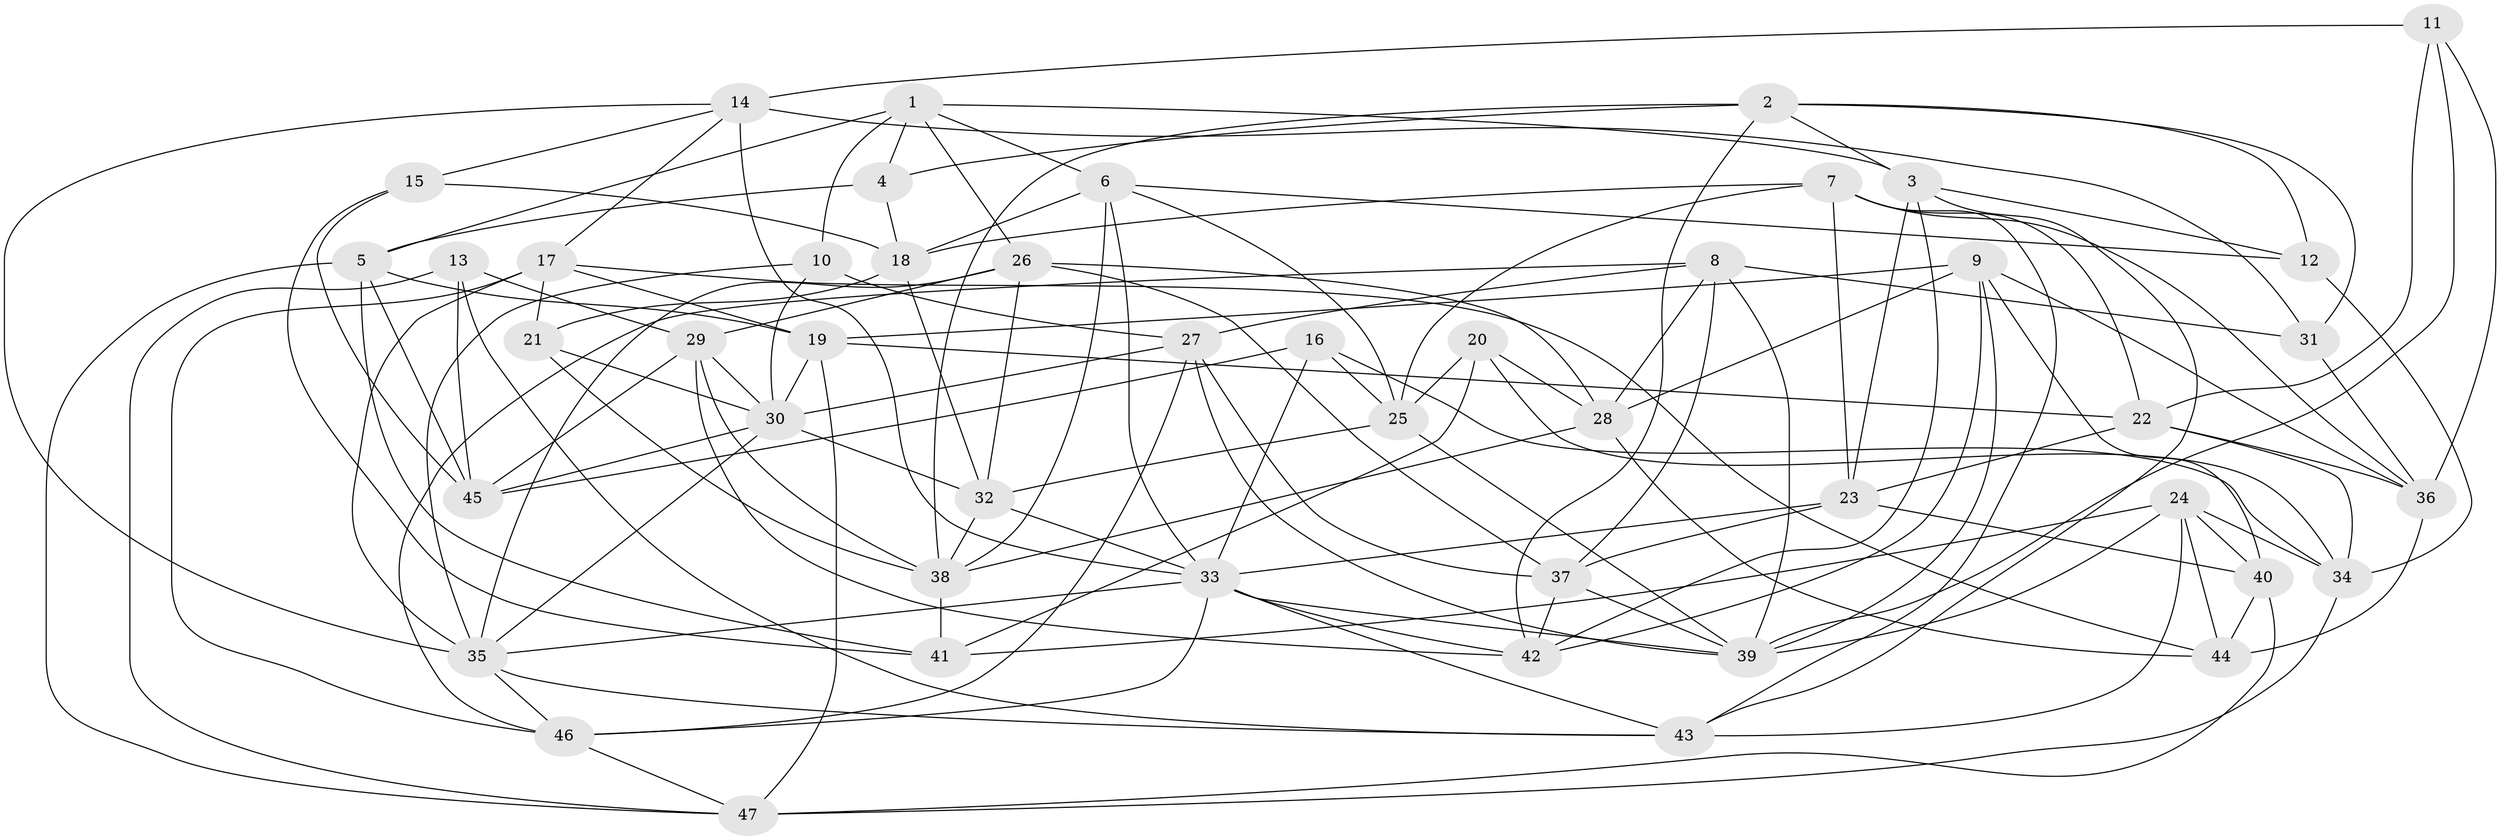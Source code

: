 // original degree distribution, {4: 1.0}
// Generated by graph-tools (version 1.1) at 2025/50/03/09/25 03:50:50]
// undirected, 47 vertices, 135 edges
graph export_dot {
graph [start="1"]
  node [color=gray90,style=filled];
  1;
  2;
  3;
  4;
  5;
  6;
  7;
  8;
  9;
  10;
  11;
  12;
  13;
  14;
  15;
  16;
  17;
  18;
  19;
  20;
  21;
  22;
  23;
  24;
  25;
  26;
  27;
  28;
  29;
  30;
  31;
  32;
  33;
  34;
  35;
  36;
  37;
  38;
  39;
  40;
  41;
  42;
  43;
  44;
  45;
  46;
  47;
  1 -- 3 [weight=1.0];
  1 -- 4 [weight=1.0];
  1 -- 5 [weight=1.0];
  1 -- 6 [weight=1.0];
  1 -- 10 [weight=1.0];
  1 -- 26 [weight=1.0];
  2 -- 3 [weight=1.0];
  2 -- 4 [weight=1.0];
  2 -- 12 [weight=1.0];
  2 -- 31 [weight=1.0];
  2 -- 38 [weight=1.0];
  2 -- 42 [weight=1.0];
  3 -- 12 [weight=1.0];
  3 -- 23 [weight=1.0];
  3 -- 42 [weight=1.0];
  3 -- 43 [weight=1.0];
  4 -- 5 [weight=1.0];
  4 -- 18 [weight=1.0];
  5 -- 19 [weight=1.0];
  5 -- 41 [weight=1.0];
  5 -- 45 [weight=1.0];
  5 -- 47 [weight=1.0];
  6 -- 12 [weight=1.0];
  6 -- 18 [weight=1.0];
  6 -- 25 [weight=1.0];
  6 -- 33 [weight=1.0];
  6 -- 38 [weight=1.0];
  7 -- 18 [weight=1.0];
  7 -- 22 [weight=1.0];
  7 -- 23 [weight=1.0];
  7 -- 25 [weight=1.0];
  7 -- 36 [weight=1.0];
  7 -- 43 [weight=1.0];
  8 -- 27 [weight=1.0];
  8 -- 28 [weight=1.0];
  8 -- 31 [weight=1.0];
  8 -- 37 [weight=1.0];
  8 -- 39 [weight=1.0];
  8 -- 46 [weight=1.0];
  9 -- 19 [weight=1.0];
  9 -- 28 [weight=1.0];
  9 -- 36 [weight=1.0];
  9 -- 39 [weight=1.0];
  9 -- 40 [weight=1.0];
  9 -- 42 [weight=1.0];
  10 -- 27 [weight=1.0];
  10 -- 30 [weight=1.0];
  10 -- 35 [weight=1.0];
  11 -- 14 [weight=1.0];
  11 -- 22 [weight=1.0];
  11 -- 36 [weight=1.0];
  11 -- 39 [weight=1.0];
  12 -- 34 [weight=1.0];
  13 -- 29 [weight=1.0];
  13 -- 43 [weight=1.0];
  13 -- 45 [weight=1.0];
  13 -- 47 [weight=1.0];
  14 -- 15 [weight=1.0];
  14 -- 17 [weight=1.0];
  14 -- 31 [weight=1.0];
  14 -- 33 [weight=1.0];
  14 -- 35 [weight=1.0];
  15 -- 18 [weight=1.0];
  15 -- 41 [weight=1.0];
  15 -- 45 [weight=1.0];
  16 -- 25 [weight=1.0];
  16 -- 33 [weight=1.0];
  16 -- 34 [weight=1.0];
  16 -- 45 [weight=1.0];
  17 -- 19 [weight=1.0];
  17 -- 21 [weight=1.0];
  17 -- 35 [weight=1.0];
  17 -- 44 [weight=1.0];
  17 -- 46 [weight=1.0];
  18 -- 21 [weight=1.0];
  18 -- 32 [weight=1.0];
  19 -- 22 [weight=1.0];
  19 -- 30 [weight=1.0];
  19 -- 47 [weight=1.0];
  20 -- 25 [weight=1.0];
  20 -- 28 [weight=1.0];
  20 -- 34 [weight=1.0];
  20 -- 41 [weight=1.0];
  21 -- 30 [weight=1.0];
  21 -- 38 [weight=1.0];
  22 -- 23 [weight=1.0];
  22 -- 34 [weight=1.0];
  22 -- 36 [weight=1.0];
  23 -- 33 [weight=1.0];
  23 -- 37 [weight=1.0];
  23 -- 40 [weight=1.0];
  24 -- 34 [weight=1.0];
  24 -- 39 [weight=1.0];
  24 -- 40 [weight=2.0];
  24 -- 41 [weight=1.0];
  24 -- 43 [weight=1.0];
  24 -- 44 [weight=2.0];
  25 -- 32 [weight=1.0];
  25 -- 39 [weight=1.0];
  26 -- 28 [weight=1.0];
  26 -- 29 [weight=1.0];
  26 -- 32 [weight=1.0];
  26 -- 35 [weight=1.0];
  26 -- 37 [weight=1.0];
  27 -- 30 [weight=1.0];
  27 -- 37 [weight=1.0];
  27 -- 39 [weight=1.0];
  27 -- 46 [weight=1.0];
  28 -- 38 [weight=1.0];
  28 -- 44 [weight=1.0];
  29 -- 30 [weight=1.0];
  29 -- 38 [weight=1.0];
  29 -- 42 [weight=1.0];
  29 -- 45 [weight=1.0];
  30 -- 32 [weight=1.0];
  30 -- 35 [weight=1.0];
  30 -- 45 [weight=1.0];
  31 -- 36 [weight=1.0];
  32 -- 33 [weight=1.0];
  32 -- 38 [weight=1.0];
  33 -- 35 [weight=1.0];
  33 -- 39 [weight=1.0];
  33 -- 42 [weight=1.0];
  33 -- 43 [weight=1.0];
  33 -- 46 [weight=1.0];
  34 -- 47 [weight=1.0];
  35 -- 43 [weight=1.0];
  35 -- 46 [weight=1.0];
  36 -- 44 [weight=1.0];
  37 -- 39 [weight=1.0];
  37 -- 42 [weight=1.0];
  38 -- 41 [weight=2.0];
  40 -- 44 [weight=1.0];
  40 -- 47 [weight=1.0];
  46 -- 47 [weight=1.0];
}

